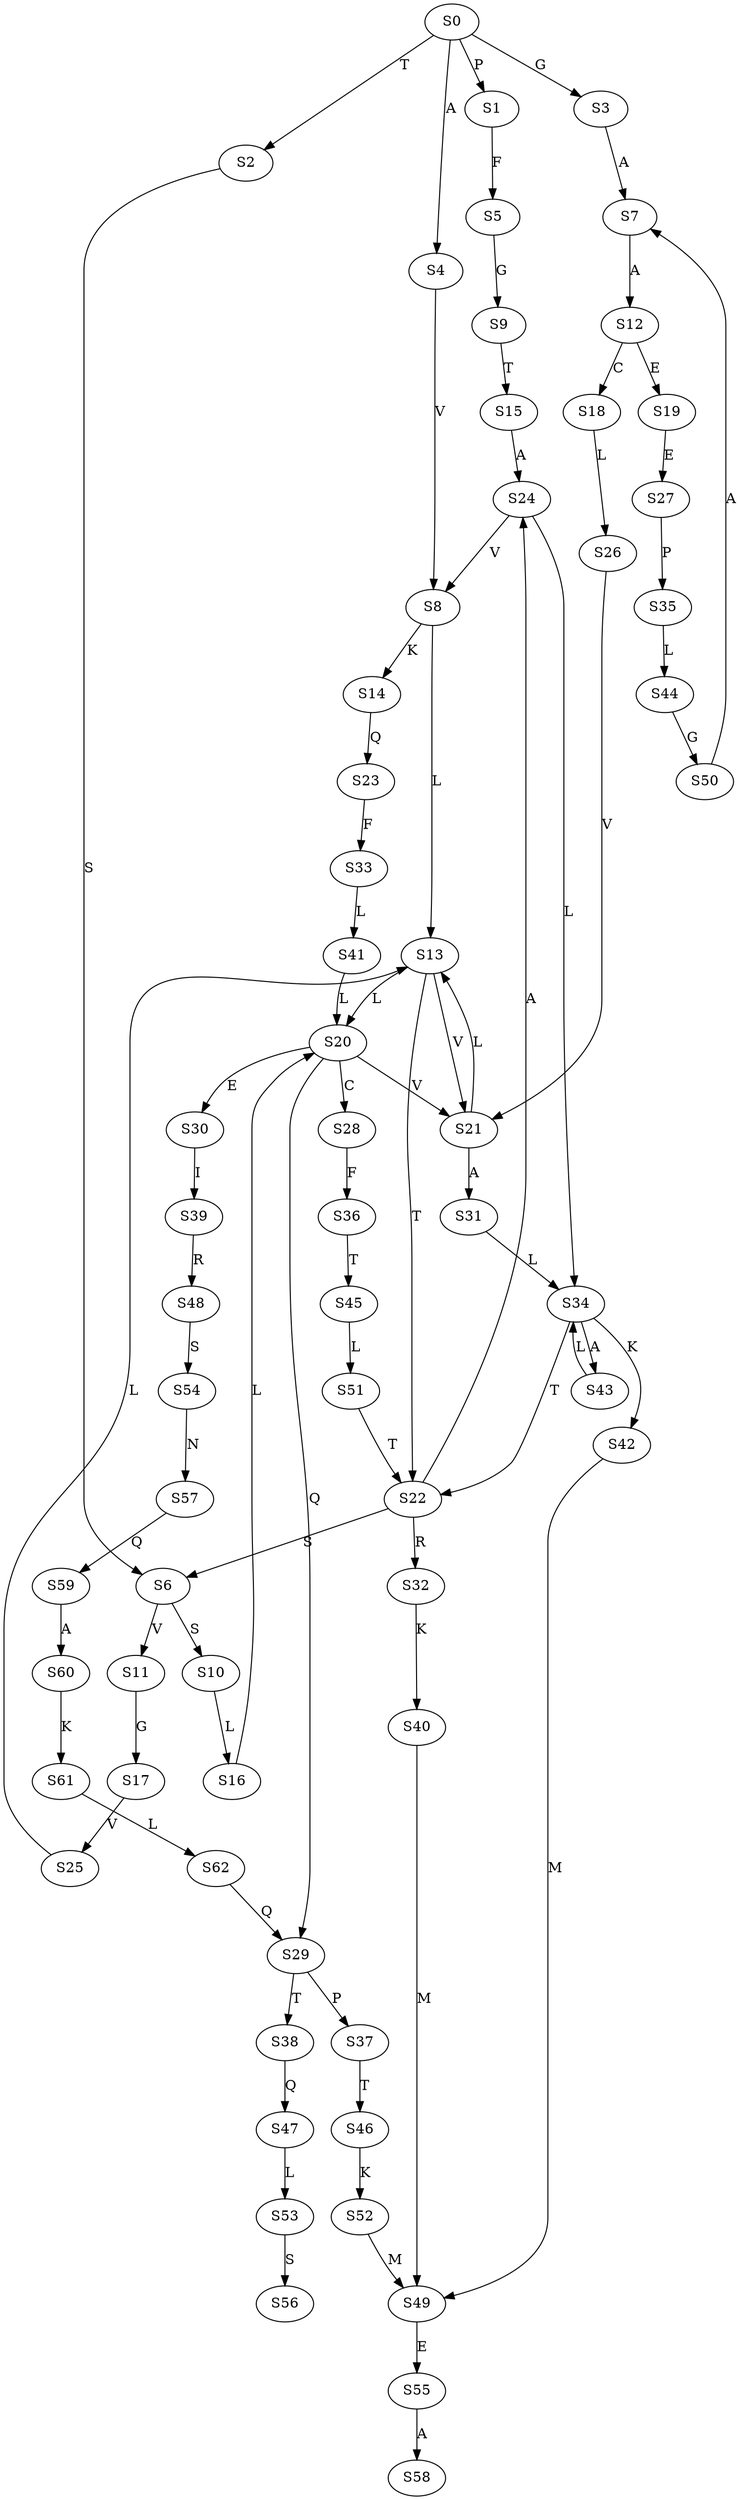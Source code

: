 strict digraph  {
	S0 -> S1 [ label = P ];
	S0 -> S2 [ label = T ];
	S0 -> S3 [ label = G ];
	S0 -> S4 [ label = A ];
	S1 -> S5 [ label = F ];
	S2 -> S6 [ label = S ];
	S3 -> S7 [ label = A ];
	S4 -> S8 [ label = V ];
	S5 -> S9 [ label = G ];
	S6 -> S10 [ label = S ];
	S6 -> S11 [ label = V ];
	S7 -> S12 [ label = A ];
	S8 -> S13 [ label = L ];
	S8 -> S14 [ label = K ];
	S9 -> S15 [ label = T ];
	S10 -> S16 [ label = L ];
	S11 -> S17 [ label = G ];
	S12 -> S18 [ label = C ];
	S12 -> S19 [ label = E ];
	S13 -> S20 [ label = L ];
	S13 -> S21 [ label = V ];
	S13 -> S22 [ label = T ];
	S14 -> S23 [ label = Q ];
	S15 -> S24 [ label = A ];
	S16 -> S20 [ label = L ];
	S17 -> S25 [ label = V ];
	S18 -> S26 [ label = L ];
	S19 -> S27 [ label = E ];
	S20 -> S28 [ label = C ];
	S20 -> S29 [ label = Q ];
	S20 -> S21 [ label = V ];
	S20 -> S30 [ label = E ];
	S21 -> S13 [ label = L ];
	S21 -> S31 [ label = A ];
	S22 -> S32 [ label = R ];
	S22 -> S24 [ label = A ];
	S22 -> S6 [ label = S ];
	S23 -> S33 [ label = F ];
	S24 -> S34 [ label = L ];
	S24 -> S8 [ label = V ];
	S25 -> S13 [ label = L ];
	S26 -> S21 [ label = V ];
	S27 -> S35 [ label = P ];
	S28 -> S36 [ label = F ];
	S29 -> S37 [ label = P ];
	S29 -> S38 [ label = T ];
	S30 -> S39 [ label = I ];
	S31 -> S34 [ label = L ];
	S32 -> S40 [ label = K ];
	S33 -> S41 [ label = L ];
	S34 -> S22 [ label = T ];
	S34 -> S42 [ label = K ];
	S34 -> S43 [ label = A ];
	S35 -> S44 [ label = L ];
	S36 -> S45 [ label = T ];
	S37 -> S46 [ label = T ];
	S38 -> S47 [ label = Q ];
	S39 -> S48 [ label = R ];
	S40 -> S49 [ label = M ];
	S41 -> S20 [ label = L ];
	S42 -> S49 [ label = M ];
	S43 -> S34 [ label = L ];
	S44 -> S50 [ label = G ];
	S45 -> S51 [ label = L ];
	S46 -> S52 [ label = K ];
	S47 -> S53 [ label = L ];
	S48 -> S54 [ label = S ];
	S49 -> S55 [ label = E ];
	S50 -> S7 [ label = A ];
	S51 -> S22 [ label = T ];
	S52 -> S49 [ label = M ];
	S53 -> S56 [ label = S ];
	S54 -> S57 [ label = N ];
	S55 -> S58 [ label = A ];
	S57 -> S59 [ label = Q ];
	S59 -> S60 [ label = A ];
	S60 -> S61 [ label = K ];
	S61 -> S62 [ label = L ];
	S62 -> S29 [ label = Q ];
}
